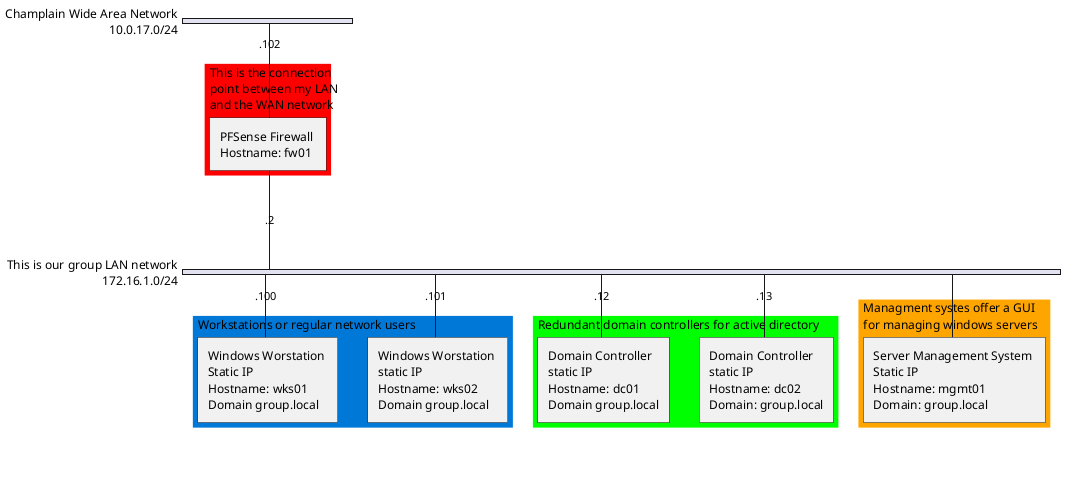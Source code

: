 @startuml Milestone 1 Network Diagram
skinparam backgroundColor ##F0F0F0

nwdiag {
    
    network WAN {
        address = 10.0.17.0/24
        description = "Champlain Wide Area Network"

        // define group
        group firewall {
            color = "#FF0000";
            fw01 [address = ".102", description = "PFSense Firewall \nHostname: fw01 "]
            description = "This is the connection \npoint between my LAN \nand the WAN network"

        }
    }
    network LAN {
        address = 172.16.1.0/24
        description = "This is our group LAN network"
        fw01 [address = ".2"]

        // define group
        group workstations {
            description = "Workstations or regular network users"
            color = "#0078D7";
            wks01 [address = ".100", description = "Windows Worstation \nStatic IP \nHostname: wks01 \nDomain group.local"]
            wks02 [address = ".101", description = "Windows Worstation \nstatic IP \nHostname: wks02 \nDomain group.local"]
        }
        // define group
        group domain_controllers {
            description = "Redundant domain controllers for active directory"
            color = "#00FF00";
            dc01 [address = ".12", description = "Domain Controller \nstatic IP \nHostname: dc01 \nDomain group.local"]
            dc02 [address = ".13", description = "Domain Controller \nstatic IP \nHostname: dc02 \nDomain: group.local"]

        }
        // define group 
        group managment_systems {
            description = "Managment systes offer a GUI \nfor managing windows servers"
            color = "#FFA500";
            mgmt01 [description = "Server Management System \nStatic IP \nHostname: mgmt01 \nDomain: group.local"]
        }
    }
    
}

@enduml
